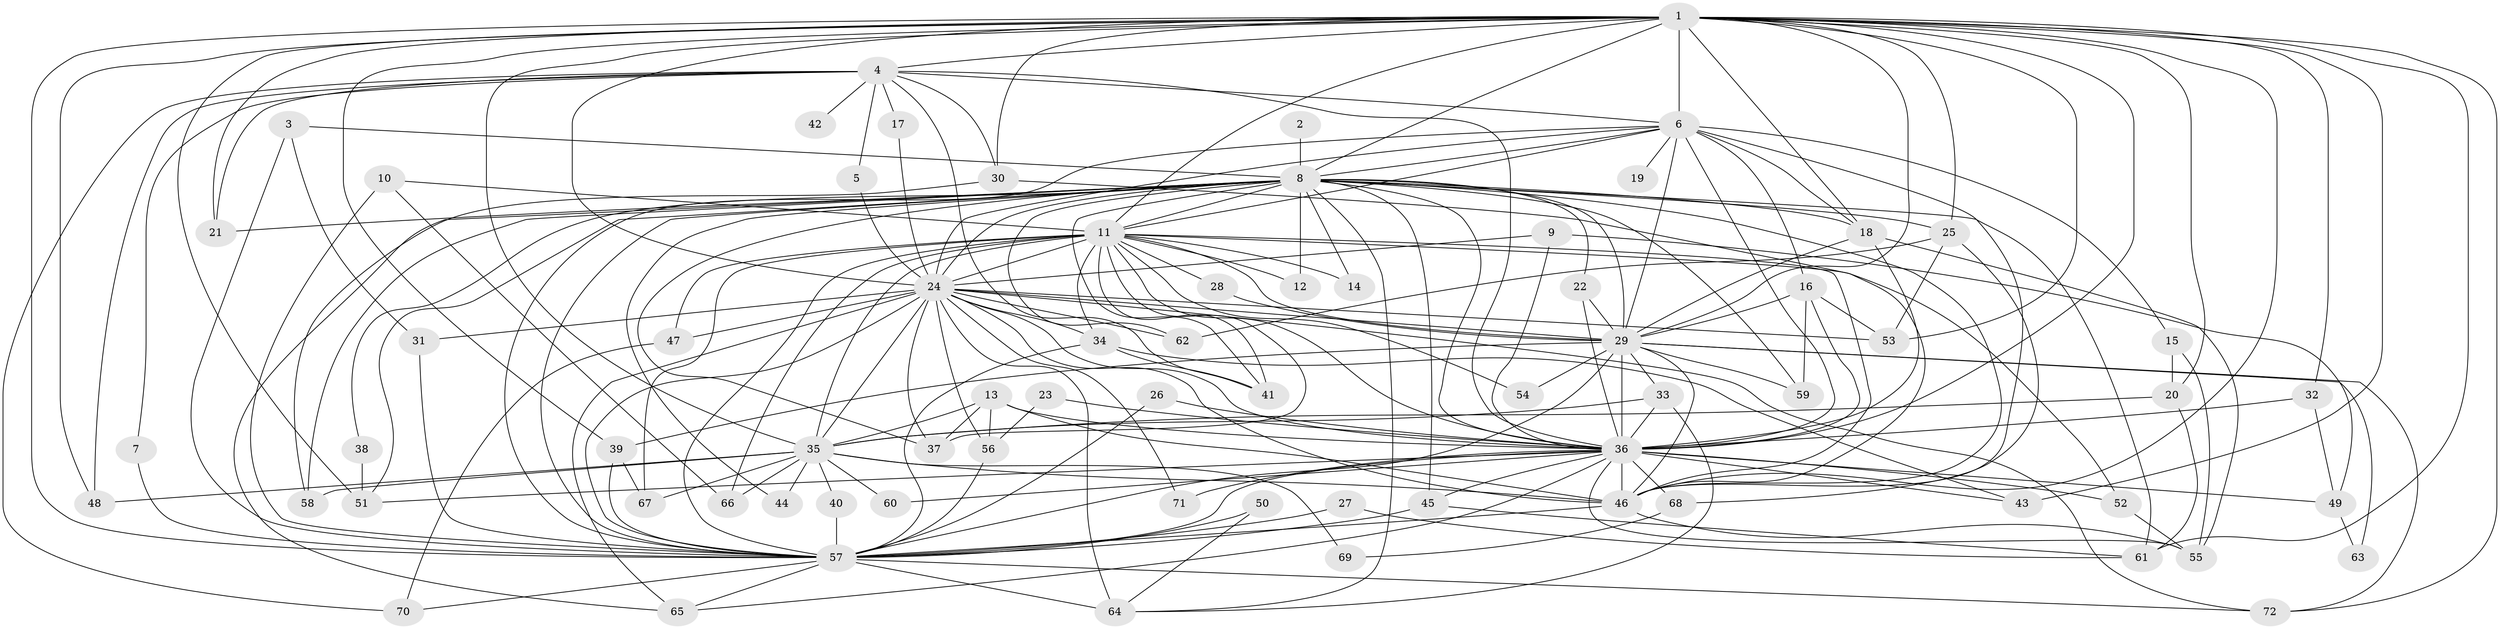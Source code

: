 // original degree distribution, {25: 0.006944444444444444, 36: 0.006944444444444444, 28: 0.006944444444444444, 14: 0.006944444444444444, 32: 0.006944444444444444, 16: 0.013888888888888888, 37: 0.006944444444444444, 19: 0.006944444444444444, 23: 0.006944444444444444, 2: 0.5486111111111112, 13: 0.006944444444444444, 3: 0.22916666666666666, 4: 0.06944444444444445, 15: 0.006944444444444444, 5: 0.034722222222222224, 6: 0.034722222222222224}
// Generated by graph-tools (version 1.1) at 2025/01/03/09/25 03:01:23]
// undirected, 72 vertices, 203 edges
graph export_dot {
graph [start="1"]
  node [color=gray90,style=filled];
  1;
  2;
  3;
  4;
  5;
  6;
  7;
  8;
  9;
  10;
  11;
  12;
  13;
  14;
  15;
  16;
  17;
  18;
  19;
  20;
  21;
  22;
  23;
  24;
  25;
  26;
  27;
  28;
  29;
  30;
  31;
  32;
  33;
  34;
  35;
  36;
  37;
  38;
  39;
  40;
  41;
  42;
  43;
  44;
  45;
  46;
  47;
  48;
  49;
  50;
  51;
  52;
  53;
  54;
  55;
  56;
  57;
  58;
  59;
  60;
  61;
  62;
  63;
  64;
  65;
  66;
  67;
  68;
  69;
  70;
  71;
  72;
  1 -- 4 [weight=1.0];
  1 -- 6 [weight=2.0];
  1 -- 8 [weight=2.0];
  1 -- 11 [weight=2.0];
  1 -- 18 [weight=1.0];
  1 -- 20 [weight=1.0];
  1 -- 21 [weight=1.0];
  1 -- 24 [weight=2.0];
  1 -- 25 [weight=1.0];
  1 -- 29 [weight=2.0];
  1 -- 30 [weight=1.0];
  1 -- 32 [weight=1.0];
  1 -- 35 [weight=1.0];
  1 -- 36 [weight=3.0];
  1 -- 39 [weight=1.0];
  1 -- 43 [weight=1.0];
  1 -- 46 [weight=2.0];
  1 -- 48 [weight=1.0];
  1 -- 51 [weight=1.0];
  1 -- 53 [weight=1.0];
  1 -- 57 [weight=2.0];
  1 -- 61 [weight=2.0];
  1 -- 72 [weight=1.0];
  2 -- 8 [weight=1.0];
  3 -- 8 [weight=1.0];
  3 -- 31 [weight=1.0];
  3 -- 57 [weight=1.0];
  4 -- 5 [weight=1.0];
  4 -- 6 [weight=1.0];
  4 -- 7 [weight=1.0];
  4 -- 17 [weight=1.0];
  4 -- 21 [weight=1.0];
  4 -- 30 [weight=1.0];
  4 -- 36 [weight=1.0];
  4 -- 41 [weight=1.0];
  4 -- 42 [weight=1.0];
  4 -- 48 [weight=1.0];
  4 -- 70 [weight=1.0];
  5 -- 24 [weight=1.0];
  6 -- 8 [weight=1.0];
  6 -- 11 [weight=1.0];
  6 -- 15 [weight=1.0];
  6 -- 16 [weight=1.0];
  6 -- 18 [weight=1.0];
  6 -- 19 [weight=1.0];
  6 -- 24 [weight=1.0];
  6 -- 29 [weight=1.0];
  6 -- 36 [weight=1.0];
  6 -- 46 [weight=1.0];
  6 -- 57 [weight=1.0];
  7 -- 57 [weight=1.0];
  8 -- 11 [weight=1.0];
  8 -- 12 [weight=1.0];
  8 -- 14 [weight=1.0];
  8 -- 18 [weight=1.0];
  8 -- 21 [weight=1.0];
  8 -- 22 [weight=1.0];
  8 -- 24 [weight=3.0];
  8 -- 25 [weight=2.0];
  8 -- 29 [weight=1.0];
  8 -- 36 [weight=1.0];
  8 -- 37 [weight=1.0];
  8 -- 38 [weight=1.0];
  8 -- 41 [weight=1.0];
  8 -- 44 [weight=1.0];
  8 -- 45 [weight=1.0];
  8 -- 46 [weight=2.0];
  8 -- 51 [weight=1.0];
  8 -- 57 [weight=1.0];
  8 -- 58 [weight=1.0];
  8 -- 59 [weight=1.0];
  8 -- 61 [weight=1.0];
  8 -- 62 [weight=2.0];
  8 -- 64 [weight=1.0];
  8 -- 65 [weight=1.0];
  9 -- 24 [weight=1.0];
  9 -- 36 [weight=1.0];
  9 -- 49 [weight=1.0];
  10 -- 11 [weight=1.0];
  10 -- 57 [weight=1.0];
  10 -- 66 [weight=1.0];
  11 -- 12 [weight=1.0];
  11 -- 14 [weight=1.0];
  11 -- 24 [weight=2.0];
  11 -- 28 [weight=1.0];
  11 -- 29 [weight=1.0];
  11 -- 34 [weight=1.0];
  11 -- 35 [weight=1.0];
  11 -- 36 [weight=1.0];
  11 -- 37 [weight=1.0];
  11 -- 41 [weight=1.0];
  11 -- 46 [weight=2.0];
  11 -- 47 [weight=1.0];
  11 -- 52 [weight=1.0];
  11 -- 54 [weight=1.0];
  11 -- 57 [weight=1.0];
  11 -- 66 [weight=1.0];
  11 -- 67 [weight=1.0];
  13 -- 35 [weight=1.0];
  13 -- 36 [weight=1.0];
  13 -- 37 [weight=1.0];
  13 -- 46 [weight=1.0];
  13 -- 56 [weight=1.0];
  15 -- 20 [weight=1.0];
  15 -- 55 [weight=1.0];
  16 -- 29 [weight=1.0];
  16 -- 36 [weight=2.0];
  16 -- 53 [weight=1.0];
  16 -- 59 [weight=1.0];
  17 -- 24 [weight=1.0];
  18 -- 29 [weight=1.0];
  18 -- 36 [weight=1.0];
  18 -- 55 [weight=1.0];
  20 -- 35 [weight=1.0];
  20 -- 61 [weight=1.0];
  22 -- 29 [weight=1.0];
  22 -- 36 [weight=1.0];
  23 -- 36 [weight=1.0];
  23 -- 56 [weight=1.0];
  24 -- 29 [weight=2.0];
  24 -- 31 [weight=1.0];
  24 -- 34 [weight=1.0];
  24 -- 35 [weight=1.0];
  24 -- 36 [weight=1.0];
  24 -- 37 [weight=1.0];
  24 -- 46 [weight=2.0];
  24 -- 47 [weight=1.0];
  24 -- 53 [weight=1.0];
  24 -- 56 [weight=1.0];
  24 -- 57 [weight=2.0];
  24 -- 62 [weight=2.0];
  24 -- 64 [weight=2.0];
  24 -- 65 [weight=1.0];
  24 -- 71 [weight=1.0];
  24 -- 72 [weight=1.0];
  25 -- 53 [weight=1.0];
  25 -- 62 [weight=1.0];
  25 -- 68 [weight=1.0];
  26 -- 36 [weight=1.0];
  26 -- 57 [weight=1.0];
  27 -- 57 [weight=1.0];
  27 -- 61 [weight=1.0];
  28 -- 29 [weight=1.0];
  29 -- 33 [weight=1.0];
  29 -- 36 [weight=2.0];
  29 -- 39 [weight=1.0];
  29 -- 46 [weight=1.0];
  29 -- 54 [weight=1.0];
  29 -- 57 [weight=2.0];
  29 -- 59 [weight=1.0];
  29 -- 63 [weight=1.0];
  29 -- 72 [weight=1.0];
  30 -- 46 [weight=1.0];
  30 -- 58 [weight=1.0];
  31 -- 57 [weight=1.0];
  32 -- 36 [weight=2.0];
  32 -- 49 [weight=1.0];
  33 -- 35 [weight=1.0];
  33 -- 36 [weight=1.0];
  33 -- 64 [weight=1.0];
  34 -- 41 [weight=1.0];
  34 -- 43 [weight=1.0];
  34 -- 57 [weight=1.0];
  35 -- 40 [weight=1.0];
  35 -- 44 [weight=1.0];
  35 -- 46 [weight=1.0];
  35 -- 48 [weight=1.0];
  35 -- 58 [weight=1.0];
  35 -- 60 [weight=1.0];
  35 -- 66 [weight=1.0];
  35 -- 67 [weight=1.0];
  35 -- 69 [weight=1.0];
  36 -- 43 [weight=1.0];
  36 -- 45 [weight=1.0];
  36 -- 46 [weight=2.0];
  36 -- 49 [weight=1.0];
  36 -- 51 [weight=1.0];
  36 -- 52 [weight=1.0];
  36 -- 55 [weight=2.0];
  36 -- 57 [weight=1.0];
  36 -- 60 [weight=1.0];
  36 -- 65 [weight=1.0];
  36 -- 68 [weight=3.0];
  36 -- 71 [weight=1.0];
  38 -- 51 [weight=1.0];
  39 -- 57 [weight=1.0];
  39 -- 67 [weight=1.0];
  40 -- 57 [weight=1.0];
  45 -- 57 [weight=1.0];
  45 -- 61 [weight=1.0];
  46 -- 55 [weight=1.0];
  46 -- 57 [weight=1.0];
  47 -- 70 [weight=1.0];
  49 -- 63 [weight=1.0];
  50 -- 57 [weight=2.0];
  50 -- 64 [weight=1.0];
  52 -- 55 [weight=1.0];
  56 -- 57 [weight=2.0];
  57 -- 64 [weight=1.0];
  57 -- 65 [weight=1.0];
  57 -- 70 [weight=1.0];
  57 -- 72 [weight=1.0];
  68 -- 69 [weight=1.0];
}
